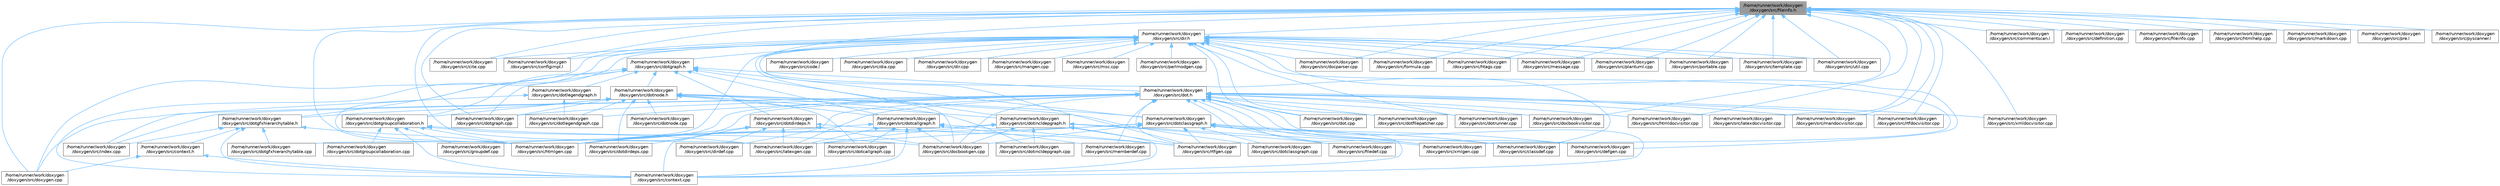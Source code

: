 digraph "/home/runner/work/doxygen/doxygen/src/fileinfo.h"
{
 // INTERACTIVE_SVG=YES
 // LATEX_PDF_SIZE
  bgcolor="transparent";
  edge [fontname=Helvetica,fontsize=10,labelfontname=Helvetica,labelfontsize=10];
  node [fontname=Helvetica,fontsize=10,shape=box,height=0.2,width=0.4];
  Node1 [id="Node000001",label="/home/runner/work/doxygen\l/doxygen/src/fileinfo.h",height=0.2,width=0.4,color="gray40", fillcolor="grey60", style="filled", fontcolor="black",tooltip=" "];
  Node1 -> Node2 [id="edge1_Node000001_Node000002",dir="back",color="steelblue1",style="solid",tooltip=" "];
  Node2 [id="Node000002",label="/home/runner/work/doxygen\l/doxygen/src/cite.cpp",height=0.2,width=0.4,color="grey40", fillcolor="white", style="filled",URL="$d5/d0b/cite_8cpp.html",tooltip=" "];
  Node1 -> Node3 [id="edge2_Node000001_Node000003",dir="back",color="steelblue1",style="solid",tooltip=" "];
  Node3 [id="Node000003",label="/home/runner/work/doxygen\l/doxygen/src/classdef.cpp",height=0.2,width=0.4,color="grey40", fillcolor="white", style="filled",URL="$de/d89/classdef_8cpp.html",tooltip=" "];
  Node1 -> Node4 [id="edge3_Node000001_Node000004",dir="back",color="steelblue1",style="solid",tooltip=" "];
  Node4 [id="Node000004",label="/home/runner/work/doxygen\l/doxygen/src/commentscan.l",height=0.2,width=0.4,color="grey40", fillcolor="white", style="filled",URL="$d7/d5f/commentscan_8l.html",tooltip=" "];
  Node1 -> Node5 [id="edge4_Node000001_Node000005",dir="back",color="steelblue1",style="solid",tooltip=" "];
  Node5 [id="Node000005",label="/home/runner/work/doxygen\l/doxygen/src/configimpl.l",height=0.2,width=0.4,color="grey40", fillcolor="white", style="filled",URL="$d9/de3/configimpl_8l.html",tooltip=" "];
  Node1 -> Node6 [id="edge5_Node000001_Node000006",dir="back",color="steelblue1",style="solid",tooltip=" "];
  Node6 [id="Node000006",label="/home/runner/work/doxygen\l/doxygen/src/definition.cpp",height=0.2,width=0.4,color="grey40", fillcolor="white", style="filled",URL="$d3/dea/definition_8cpp.html",tooltip=" "];
  Node1 -> Node7 [id="edge6_Node000001_Node000007",dir="back",color="steelblue1",style="solid",tooltip=" "];
  Node7 [id="Node000007",label="/home/runner/work/doxygen\l/doxygen/src/dir.h",height=0.2,width=0.4,color="grey40", fillcolor="white", style="filled",URL="$df/d9c/dir_8h.html",tooltip=" "];
  Node7 -> Node2 [id="edge7_Node000007_Node000002",dir="back",color="steelblue1",style="solid",tooltip=" "];
  Node7 -> Node8 [id="edge8_Node000007_Node000008",dir="back",color="steelblue1",style="solid",tooltip=" "];
  Node8 [id="Node000008",label="/home/runner/work/doxygen\l/doxygen/src/code.l",height=0.2,width=0.4,color="grey40", fillcolor="white", style="filled",URL="$da/d1f/code_8l.html",tooltip=" "];
  Node7 -> Node5 [id="edge9_Node000007_Node000005",dir="back",color="steelblue1",style="solid",tooltip=" "];
  Node7 -> Node9 [id="edge10_Node000007_Node000009",dir="back",color="steelblue1",style="solid",tooltip=" "];
  Node9 [id="Node000009",label="/home/runner/work/doxygen\l/doxygen/src/context.cpp",height=0.2,width=0.4,color="grey40", fillcolor="white", style="filled",URL="$db/d12/context_8cpp.html",tooltip=" "];
  Node7 -> Node10 [id="edge11_Node000007_Node000010",dir="back",color="steelblue1",style="solid",tooltip=" "];
  Node10 [id="Node000010",label="/home/runner/work/doxygen\l/doxygen/src/defgen.cpp",height=0.2,width=0.4,color="grey40", fillcolor="white", style="filled",URL="$d3/d17/defgen_8cpp.html",tooltip=" "];
  Node7 -> Node11 [id="edge12_Node000007_Node000011",dir="back",color="steelblue1",style="solid",tooltip=" "];
  Node11 [id="Node000011",label="/home/runner/work/doxygen\l/doxygen/src/dia.cpp",height=0.2,width=0.4,color="grey40", fillcolor="white", style="filled",URL="$d1/df5/dia_8cpp.html",tooltip=" "];
  Node7 -> Node12 [id="edge13_Node000007_Node000012",dir="back",color="steelblue1",style="solid",tooltip=" "];
  Node12 [id="Node000012",label="/home/runner/work/doxygen\l/doxygen/src/dir.cpp",height=0.2,width=0.4,color="grey40", fillcolor="white", style="filled",URL="$d3/d48/dir_8cpp.html",tooltip=" "];
  Node7 -> Node13 [id="edge14_Node000007_Node000013",dir="back",color="steelblue1",style="solid",tooltip=" "];
  Node13 [id="Node000013",label="/home/runner/work/doxygen\l/doxygen/src/docbookgen.cpp",height=0.2,width=0.4,color="grey40", fillcolor="white", style="filled",URL="$d8/d29/docbookgen_8cpp.html",tooltip=" "];
  Node7 -> Node14 [id="edge15_Node000007_Node000014",dir="back",color="steelblue1",style="solid",tooltip=" "];
  Node14 [id="Node000014",label="/home/runner/work/doxygen\l/doxygen/src/docparser.cpp",height=0.2,width=0.4,color="grey40", fillcolor="white", style="filled",URL="$da/d17/docparser_8cpp.html",tooltip=" "];
  Node7 -> Node15 [id="edge16_Node000007_Node000015",dir="back",color="steelblue1",style="solid",tooltip=" "];
  Node15 [id="Node000015",label="/home/runner/work/doxygen\l/doxygen/src/dot.cpp",height=0.2,width=0.4,color="grey40", fillcolor="white", style="filled",URL="$de/daa/dot_8cpp.html",tooltip=" "];
  Node7 -> Node16 [id="edge17_Node000007_Node000016",dir="back",color="steelblue1",style="solid",tooltip=" "];
  Node16 [id="Node000016",label="/home/runner/work/doxygen\l/doxygen/src/dotfilepatcher.cpp",height=0.2,width=0.4,color="grey40", fillcolor="white", style="filled",URL="$d9/d92/dotfilepatcher_8cpp.html",tooltip=" "];
  Node7 -> Node17 [id="edge18_Node000007_Node000017",dir="back",color="steelblue1",style="solid",tooltip=" "];
  Node17 [id="Node000017",label="/home/runner/work/doxygen\l/doxygen/src/dotgfxhierarchytable.cpp",height=0.2,width=0.4,color="grey40", fillcolor="white", style="filled",URL="$d4/d09/dotgfxhierarchytable_8cpp.html",tooltip=" "];
  Node7 -> Node18 [id="edge19_Node000007_Node000018",dir="back",color="steelblue1",style="solid",tooltip=" "];
  Node18 [id="Node000018",label="/home/runner/work/doxygen\l/doxygen/src/dotgraph.h",height=0.2,width=0.4,color="grey40", fillcolor="white", style="filled",URL="$d0/daa/dotgraph_8h.html",tooltip=" "];
  Node18 -> Node19 [id="edge20_Node000018_Node000019",dir="back",color="steelblue1",style="solid",tooltip=" "];
  Node19 [id="Node000019",label="/home/runner/work/doxygen\l/doxygen/src/dot.h",height=0.2,width=0.4,color="grey40", fillcolor="white", style="filled",URL="$d6/d4a/dot_8h.html",tooltip=" "];
  Node19 -> Node3 [id="edge21_Node000019_Node000003",dir="back",color="steelblue1",style="solid",tooltip=" "];
  Node19 -> Node9 [id="edge22_Node000019_Node000009",dir="back",color="steelblue1",style="solid",tooltip=" "];
  Node19 -> Node10 [id="edge23_Node000019_Node000010",dir="back",color="steelblue1",style="solid",tooltip=" "];
  Node19 -> Node20 [id="edge24_Node000019_Node000020",dir="back",color="steelblue1",style="solid",tooltip=" "];
  Node20 [id="Node000020",label="/home/runner/work/doxygen\l/doxygen/src/dirdef.cpp",height=0.2,width=0.4,color="grey40", fillcolor="white", style="filled",URL="$d8/d52/dirdef_8cpp.html",tooltip=" "];
  Node19 -> Node13 [id="edge25_Node000019_Node000013",dir="back",color="steelblue1",style="solid",tooltip=" "];
  Node19 -> Node21 [id="edge26_Node000019_Node000021",dir="back",color="steelblue1",style="solid",tooltip=" "];
  Node21 [id="Node000021",label="/home/runner/work/doxygen\l/doxygen/src/docbookvisitor.cpp",height=0.2,width=0.4,color="grey40", fillcolor="white", style="filled",URL="$dc/d05/docbookvisitor_8cpp.html",tooltip=" "];
  Node19 -> Node15 [id="edge27_Node000019_Node000015",dir="back",color="steelblue1",style="solid",tooltip=" "];
  Node19 -> Node16 [id="edge28_Node000019_Node000016",dir="back",color="steelblue1",style="solid",tooltip=" "];
  Node19 -> Node22 [id="edge29_Node000019_Node000022",dir="back",color="steelblue1",style="solid",tooltip=" "];
  Node22 [id="Node000022",label="/home/runner/work/doxygen\l/doxygen/src/dotgraph.cpp",height=0.2,width=0.4,color="grey40", fillcolor="white", style="filled",URL="$de/d45/dotgraph_8cpp.html",tooltip=" "];
  Node19 -> Node23 [id="edge30_Node000019_Node000023",dir="back",color="steelblue1",style="solid",tooltip=" "];
  Node23 [id="Node000023",label="/home/runner/work/doxygen\l/doxygen/src/dotlegendgraph.cpp",height=0.2,width=0.4,color="grey40", fillcolor="white", style="filled",URL="$d4/d33/dotlegendgraph_8cpp.html",tooltip=" "];
  Node19 -> Node24 [id="edge31_Node000019_Node000024",dir="back",color="steelblue1",style="solid",tooltip=" "];
  Node24 [id="Node000024",label="/home/runner/work/doxygen\l/doxygen/src/dotrunner.cpp",height=0.2,width=0.4,color="grey40", fillcolor="white", style="filled",URL="$d1/dfe/dotrunner_8cpp.html",tooltip=" "];
  Node19 -> Node25 [id="edge32_Node000019_Node000025",dir="back",color="steelblue1",style="solid",tooltip=" "];
  Node25 [id="Node000025",label="/home/runner/work/doxygen\l/doxygen/src/doxygen.cpp",height=0.2,width=0.4,color="grey40", fillcolor="white", style="filled",URL="$dc/d98/doxygen_8cpp.html",tooltip=" "];
  Node19 -> Node26 [id="edge33_Node000019_Node000026",dir="back",color="steelblue1",style="solid",tooltip=" "];
  Node26 [id="Node000026",label="/home/runner/work/doxygen\l/doxygen/src/filedef.cpp",height=0.2,width=0.4,color="grey40", fillcolor="white", style="filled",URL="$d6/ddc/filedef_8cpp.html",tooltip=" "];
  Node19 -> Node27 [id="edge34_Node000019_Node000027",dir="back",color="steelblue1",style="solid",tooltip=" "];
  Node27 [id="Node000027",label="/home/runner/work/doxygen\l/doxygen/src/groupdef.cpp",height=0.2,width=0.4,color="grey40", fillcolor="white", style="filled",URL="$d6/d42/groupdef_8cpp.html",tooltip=" "];
  Node19 -> Node28 [id="edge35_Node000019_Node000028",dir="back",color="steelblue1",style="solid",tooltip=" "];
  Node28 [id="Node000028",label="/home/runner/work/doxygen\l/doxygen/src/htmldocvisitor.cpp",height=0.2,width=0.4,color="grey40", fillcolor="white", style="filled",URL="$da/db0/htmldocvisitor_8cpp.html",tooltip=" "];
  Node19 -> Node29 [id="edge36_Node000019_Node000029",dir="back",color="steelblue1",style="solid",tooltip=" "];
  Node29 [id="Node000029",label="/home/runner/work/doxygen\l/doxygen/src/htmlgen.cpp",height=0.2,width=0.4,color="grey40", fillcolor="white", style="filled",URL="$d8/d6e/htmlgen_8cpp.html",tooltip=" "];
  Node19 -> Node30 [id="edge37_Node000019_Node000030",dir="back",color="steelblue1",style="solid",tooltip=" "];
  Node30 [id="Node000030",label="/home/runner/work/doxygen\l/doxygen/src/index.cpp",height=0.2,width=0.4,color="grey40", fillcolor="white", style="filled",URL="$db/d14/index_8cpp.html",tooltip="This file contains functions for the various index pages."];
  Node19 -> Node31 [id="edge38_Node000019_Node000031",dir="back",color="steelblue1",style="solid",tooltip=" "];
  Node31 [id="Node000031",label="/home/runner/work/doxygen\l/doxygen/src/latexdocvisitor.cpp",height=0.2,width=0.4,color="grey40", fillcolor="white", style="filled",URL="$d1/d4e/latexdocvisitor_8cpp.html",tooltip=" "];
  Node19 -> Node32 [id="edge39_Node000019_Node000032",dir="back",color="steelblue1",style="solid",tooltip=" "];
  Node32 [id="Node000032",label="/home/runner/work/doxygen\l/doxygen/src/latexgen.cpp",height=0.2,width=0.4,color="grey40", fillcolor="white", style="filled",URL="$d4/d42/latexgen_8cpp.html",tooltip=" "];
  Node19 -> Node33 [id="edge40_Node000019_Node000033",dir="back",color="steelblue1",style="solid",tooltip=" "];
  Node33 [id="Node000033",label="/home/runner/work/doxygen\l/doxygen/src/mandocvisitor.cpp",height=0.2,width=0.4,color="grey40", fillcolor="white", style="filled",URL="$d8/dde/mandocvisitor_8cpp.html",tooltip=" "];
  Node19 -> Node34 [id="edge41_Node000019_Node000034",dir="back",color="steelblue1",style="solid",tooltip=" "];
  Node34 [id="Node000034",label="/home/runner/work/doxygen\l/doxygen/src/memberdef.cpp",height=0.2,width=0.4,color="grey40", fillcolor="white", style="filled",URL="$d0/d72/memberdef_8cpp.html",tooltip=" "];
  Node19 -> Node35 [id="edge42_Node000019_Node000035",dir="back",color="steelblue1",style="solid",tooltip=" "];
  Node35 [id="Node000035",label="/home/runner/work/doxygen\l/doxygen/src/rtfdocvisitor.cpp",height=0.2,width=0.4,color="grey40", fillcolor="white", style="filled",URL="$de/d9a/rtfdocvisitor_8cpp.html",tooltip=" "];
  Node19 -> Node36 [id="edge43_Node000019_Node000036",dir="back",color="steelblue1",style="solid",tooltip=" "];
  Node36 [id="Node000036",label="/home/runner/work/doxygen\l/doxygen/src/rtfgen.cpp",height=0.2,width=0.4,color="grey40", fillcolor="white", style="filled",URL="$d0/d9c/rtfgen_8cpp.html",tooltip=" "];
  Node19 -> Node37 [id="edge44_Node000019_Node000037",dir="back",color="steelblue1",style="solid",tooltip=" "];
  Node37 [id="Node000037",label="/home/runner/work/doxygen\l/doxygen/src/xmldocvisitor.cpp",height=0.2,width=0.4,color="grey40", fillcolor="white", style="filled",URL="$dd/db6/xmldocvisitor_8cpp.html",tooltip=" "];
  Node19 -> Node38 [id="edge45_Node000019_Node000038",dir="back",color="steelblue1",style="solid",tooltip=" "];
  Node38 [id="Node000038",label="/home/runner/work/doxygen\l/doxygen/src/xmlgen.cpp",height=0.2,width=0.4,color="grey40", fillcolor="white", style="filled",URL="$d0/dc3/xmlgen_8cpp.html",tooltip=" "];
  Node18 -> Node39 [id="edge46_Node000018_Node000039",dir="back",color="steelblue1",style="solid",tooltip=" "];
  Node39 [id="Node000039",label="/home/runner/work/doxygen\l/doxygen/src/dotcallgraph.h",height=0.2,width=0.4,color="grey40", fillcolor="white", style="filled",URL="$dc/dcf/dotcallgraph_8h.html",tooltip=" "];
  Node39 -> Node9 [id="edge47_Node000039_Node000009",dir="back",color="steelblue1",style="solid",tooltip=" "];
  Node39 -> Node13 [id="edge48_Node000039_Node000013",dir="back",color="steelblue1",style="solid",tooltip=" "];
  Node39 -> Node40 [id="edge49_Node000039_Node000040",dir="back",color="steelblue1",style="solid",tooltip=" "];
  Node40 [id="Node000040",label="/home/runner/work/doxygen\l/doxygen/src/dotcallgraph.cpp",height=0.2,width=0.4,color="grey40", fillcolor="white", style="filled",URL="$d4/dd5/dotcallgraph_8cpp.html",tooltip=" "];
  Node39 -> Node29 [id="edge50_Node000039_Node000029",dir="back",color="steelblue1",style="solid",tooltip=" "];
  Node39 -> Node32 [id="edge51_Node000039_Node000032",dir="back",color="steelblue1",style="solid",tooltip=" "];
  Node39 -> Node34 [id="edge52_Node000039_Node000034",dir="back",color="steelblue1",style="solid",tooltip=" "];
  Node39 -> Node36 [id="edge53_Node000039_Node000036",dir="back",color="steelblue1",style="solid",tooltip=" "];
  Node18 -> Node41 [id="edge54_Node000018_Node000041",dir="back",color="steelblue1",style="solid",tooltip=" "];
  Node41 [id="Node000041",label="/home/runner/work/doxygen\l/doxygen/src/dotclassgraph.h",height=0.2,width=0.4,color="grey40", fillcolor="white", style="filled",URL="$d5/d04/dotclassgraph_8h.html",tooltip=" "];
  Node41 -> Node3 [id="edge55_Node000041_Node000003",dir="back",color="steelblue1",style="solid",tooltip=" "];
  Node41 -> Node9 [id="edge56_Node000041_Node000009",dir="back",color="steelblue1",style="solid",tooltip=" "];
  Node41 -> Node10 [id="edge57_Node000041_Node000010",dir="back",color="steelblue1",style="solid",tooltip=" "];
  Node41 -> Node13 [id="edge58_Node000041_Node000013",dir="back",color="steelblue1",style="solid",tooltip=" "];
  Node41 -> Node42 [id="edge59_Node000041_Node000042",dir="back",color="steelblue1",style="solid",tooltip=" "];
  Node42 [id="Node000042",label="/home/runner/work/doxygen\l/doxygen/src/dotclassgraph.cpp",height=0.2,width=0.4,color="grey40", fillcolor="white", style="filled",URL="$d4/dcd/dotclassgraph_8cpp.html",tooltip=" "];
  Node41 -> Node29 [id="edge60_Node000041_Node000029",dir="back",color="steelblue1",style="solid",tooltip=" "];
  Node41 -> Node32 [id="edge61_Node000041_Node000032",dir="back",color="steelblue1",style="solid",tooltip=" "];
  Node41 -> Node36 [id="edge62_Node000041_Node000036",dir="back",color="steelblue1",style="solid",tooltip=" "];
  Node41 -> Node38 [id="edge63_Node000041_Node000038",dir="back",color="steelblue1",style="solid",tooltip=" "];
  Node18 -> Node43 [id="edge64_Node000018_Node000043",dir="back",color="steelblue1",style="solid",tooltip=" "];
  Node43 [id="Node000043",label="/home/runner/work/doxygen\l/doxygen/src/dotdirdeps.h",height=0.2,width=0.4,color="grey40", fillcolor="white", style="filled",URL="$d3/dcf/dotdirdeps_8h.html",tooltip=" "];
  Node43 -> Node9 [id="edge65_Node000043_Node000009",dir="back",color="steelblue1",style="solid",tooltip=" "];
  Node43 -> Node20 [id="edge66_Node000043_Node000020",dir="back",color="steelblue1",style="solid",tooltip=" "];
  Node43 -> Node13 [id="edge67_Node000043_Node000013",dir="back",color="steelblue1",style="solid",tooltip=" "];
  Node43 -> Node44 [id="edge68_Node000043_Node000044",dir="back",color="steelblue1",style="solid",tooltip=" "];
  Node44 [id="Node000044",label="/home/runner/work/doxygen\l/doxygen/src/dotdirdeps.cpp",height=0.2,width=0.4,color="grey40", fillcolor="white", style="filled",URL="$da/d45/dotdirdeps_8cpp.html",tooltip=" "];
  Node43 -> Node29 [id="edge69_Node000043_Node000029",dir="back",color="steelblue1",style="solid",tooltip=" "];
  Node43 -> Node32 [id="edge70_Node000043_Node000032",dir="back",color="steelblue1",style="solid",tooltip=" "];
  Node43 -> Node36 [id="edge71_Node000043_Node000036",dir="back",color="steelblue1",style="solid",tooltip=" "];
  Node18 -> Node45 [id="edge72_Node000018_Node000045",dir="back",color="steelblue1",style="solid",tooltip=" "];
  Node45 [id="Node000045",label="/home/runner/work/doxygen\l/doxygen/src/dotgfxhierarchytable.h",height=0.2,width=0.4,color="grey40", fillcolor="white", style="filled",URL="$d2/de7/dotgfxhierarchytable_8h.html",tooltip=" "];
  Node45 -> Node9 [id="edge73_Node000045_Node000009",dir="back",color="steelblue1",style="solid",tooltip=" "];
  Node45 -> Node46 [id="edge74_Node000045_Node000046",dir="back",color="steelblue1",style="solid",tooltip=" "];
  Node46 [id="Node000046",label="/home/runner/work/doxygen\l/doxygen/src/context.h",height=0.2,width=0.4,color="grey40", fillcolor="white", style="filled",URL="$dc/d1e/context_8h.html",tooltip=" "];
  Node46 -> Node9 [id="edge75_Node000046_Node000009",dir="back",color="steelblue1",style="solid",tooltip=" "];
  Node46 -> Node25 [id="edge76_Node000046_Node000025",dir="back",color="steelblue1",style="solid",tooltip=" "];
  Node45 -> Node17 [id="edge77_Node000045_Node000017",dir="back",color="steelblue1",style="solid",tooltip=" "];
  Node45 -> Node29 [id="edge78_Node000045_Node000029",dir="back",color="steelblue1",style="solid",tooltip=" "];
  Node45 -> Node30 [id="edge79_Node000045_Node000030",dir="back",color="steelblue1",style="solid",tooltip=" "];
  Node18 -> Node22 [id="edge80_Node000018_Node000022",dir="back",color="steelblue1",style="solid",tooltip=" "];
  Node18 -> Node47 [id="edge81_Node000018_Node000047",dir="back",color="steelblue1",style="solid",tooltip=" "];
  Node47 [id="Node000047",label="/home/runner/work/doxygen\l/doxygen/src/dotgroupcollaboration.h",height=0.2,width=0.4,color="grey40", fillcolor="white", style="filled",URL="$d7/d99/dotgroupcollaboration_8h.html",tooltip=" "];
  Node47 -> Node9 [id="edge82_Node000047_Node000009",dir="back",color="steelblue1",style="solid",tooltip=" "];
  Node47 -> Node13 [id="edge83_Node000047_Node000013",dir="back",color="steelblue1",style="solid",tooltip=" "];
  Node47 -> Node48 [id="edge84_Node000047_Node000048",dir="back",color="steelblue1",style="solid",tooltip=" "];
  Node48 [id="Node000048",label="/home/runner/work/doxygen\l/doxygen/src/dotgroupcollaboration.cpp",height=0.2,width=0.4,color="grey40", fillcolor="white", style="filled",URL="$d1/d86/dotgroupcollaboration_8cpp.html",tooltip=" "];
  Node47 -> Node27 [id="edge85_Node000047_Node000027",dir="back",color="steelblue1",style="solid",tooltip=" "];
  Node47 -> Node29 [id="edge86_Node000047_Node000029",dir="back",color="steelblue1",style="solid",tooltip=" "];
  Node47 -> Node32 [id="edge87_Node000047_Node000032",dir="back",color="steelblue1",style="solid",tooltip=" "];
  Node18 -> Node49 [id="edge88_Node000018_Node000049",dir="back",color="steelblue1",style="solid",tooltip=" "];
  Node49 [id="Node000049",label="/home/runner/work/doxygen\l/doxygen/src/dotincldepgraph.h",height=0.2,width=0.4,color="grey40", fillcolor="white", style="filled",URL="$dd/d8c/dotincldepgraph_8h.html",tooltip=" "];
  Node49 -> Node9 [id="edge89_Node000049_Node000009",dir="back",color="steelblue1",style="solid",tooltip=" "];
  Node49 -> Node13 [id="edge90_Node000049_Node000013",dir="back",color="steelblue1",style="solid",tooltip=" "];
  Node49 -> Node50 [id="edge91_Node000049_Node000050",dir="back",color="steelblue1",style="solid",tooltip=" "];
  Node50 [id="Node000050",label="/home/runner/work/doxygen\l/doxygen/src/dotincldepgraph.cpp",height=0.2,width=0.4,color="grey40", fillcolor="white", style="filled",URL="$da/d57/dotincldepgraph_8cpp.html",tooltip=" "];
  Node49 -> Node26 [id="edge92_Node000049_Node000026",dir="back",color="steelblue1",style="solid",tooltip=" "];
  Node49 -> Node29 [id="edge93_Node000049_Node000029",dir="back",color="steelblue1",style="solid",tooltip=" "];
  Node49 -> Node32 [id="edge94_Node000049_Node000032",dir="back",color="steelblue1",style="solid",tooltip=" "];
  Node49 -> Node36 [id="edge95_Node000049_Node000036",dir="back",color="steelblue1",style="solid",tooltip=" "];
  Node49 -> Node38 [id="edge96_Node000049_Node000038",dir="back",color="steelblue1",style="solid",tooltip=" "];
  Node18 -> Node51 [id="edge97_Node000018_Node000051",dir="back",color="steelblue1",style="solid",tooltip=" "];
  Node51 [id="Node000051",label="/home/runner/work/doxygen\l/doxygen/src/dotlegendgraph.h",height=0.2,width=0.4,color="grey40", fillcolor="white", style="filled",URL="$d5/d76/dotlegendgraph_8h.html",tooltip=" "];
  Node51 -> Node23 [id="edge98_Node000051_Node000023",dir="back",color="steelblue1",style="solid",tooltip=" "];
  Node51 -> Node30 [id="edge99_Node000051_Node000030",dir="back",color="steelblue1",style="solid",tooltip=" "];
  Node18 -> Node52 [id="edge100_Node000018_Node000052",dir="back",color="steelblue1",style="solid",tooltip=" "];
  Node52 [id="Node000052",label="/home/runner/work/doxygen\l/doxygen/src/dotnode.h",height=0.2,width=0.4,color="grey40", fillcolor="white", style="filled",URL="$d8/d3b/dotnode_8h.html",tooltip=" "];
  Node52 -> Node40 [id="edge101_Node000052_Node000040",dir="back",color="steelblue1",style="solid",tooltip=" "];
  Node52 -> Node39 [id="edge102_Node000052_Node000039",dir="back",color="steelblue1",style="solid",tooltip=" "];
  Node52 -> Node42 [id="edge103_Node000052_Node000042",dir="back",color="steelblue1",style="solid",tooltip=" "];
  Node52 -> Node41 [id="edge104_Node000052_Node000041",dir="back",color="steelblue1",style="solid",tooltip=" "];
  Node52 -> Node44 [id="edge105_Node000052_Node000044",dir="back",color="steelblue1",style="solid",tooltip=" "];
  Node52 -> Node45 [id="edge106_Node000052_Node000045",dir="back",color="steelblue1",style="solid",tooltip=" "];
  Node52 -> Node22 [id="edge107_Node000052_Node000022",dir="back",color="steelblue1",style="solid",tooltip=" "];
  Node52 -> Node47 [id="edge108_Node000052_Node000047",dir="back",color="steelblue1",style="solid",tooltip=" "];
  Node52 -> Node50 [id="edge109_Node000052_Node000050",dir="back",color="steelblue1",style="solid",tooltip=" "];
  Node52 -> Node49 [id="edge110_Node000052_Node000049",dir="back",color="steelblue1",style="solid",tooltip=" "];
  Node52 -> Node23 [id="edge111_Node000052_Node000023",dir="back",color="steelblue1",style="solid",tooltip=" "];
  Node52 -> Node53 [id="edge112_Node000052_Node000053",dir="back",color="steelblue1",style="solid",tooltip=" "];
  Node53 [id="Node000053",label="/home/runner/work/doxygen\l/doxygen/src/dotnode.cpp",height=0.2,width=0.4,color="grey40", fillcolor="white", style="filled",URL="$df/d58/dotnode_8cpp.html",tooltip=" "];
  Node7 -> Node24 [id="edge113_Node000007_Node000024",dir="back",color="steelblue1",style="solid",tooltip=" "];
  Node7 -> Node25 [id="edge114_Node000007_Node000025",dir="back",color="steelblue1",style="solid",tooltip=" "];
  Node7 -> Node54 [id="edge115_Node000007_Node000054",dir="back",color="steelblue1",style="solid",tooltip=" "];
  Node54 [id="Node000054",label="/home/runner/work/doxygen\l/doxygen/src/formula.cpp",height=0.2,width=0.4,color="grey40", fillcolor="white", style="filled",URL="$d7/d5b/formula_8cpp.html",tooltip=" "];
  Node7 -> Node55 [id="edge116_Node000007_Node000055",dir="back",color="steelblue1",style="solid",tooltip=" "];
  Node55 [id="Node000055",label="/home/runner/work/doxygen\l/doxygen/src/htags.cpp",height=0.2,width=0.4,color="grey40", fillcolor="white", style="filled",URL="$d9/db7/htags_8cpp.html",tooltip=" "];
  Node7 -> Node29 [id="edge117_Node000007_Node000029",dir="back",color="steelblue1",style="solid",tooltip=" "];
  Node7 -> Node56 [id="edge118_Node000007_Node000056",dir="back",color="steelblue1",style="solid",tooltip=" "];
  Node56 [id="Node000056",label="/home/runner/work/doxygen\l/doxygen/src/mangen.cpp",height=0.2,width=0.4,color="grey40", fillcolor="white", style="filled",URL="$d7/de7/mangen_8cpp.html",tooltip=" "];
  Node7 -> Node57 [id="edge119_Node000007_Node000057",dir="back",color="steelblue1",style="solid",tooltip=" "];
  Node57 [id="Node000057",label="/home/runner/work/doxygen\l/doxygen/src/message.cpp",height=0.2,width=0.4,color="grey40", fillcolor="white", style="filled",URL="$d8/d6a/message_8cpp.html",tooltip=" "];
  Node7 -> Node58 [id="edge120_Node000007_Node000058",dir="back",color="steelblue1",style="solid",tooltip=" "];
  Node58 [id="Node000058",label="/home/runner/work/doxygen\l/doxygen/src/msc.cpp",height=0.2,width=0.4,color="grey40", fillcolor="white", style="filled",URL="$db/d33/msc_8cpp.html",tooltip=" "];
  Node7 -> Node59 [id="edge121_Node000007_Node000059",dir="back",color="steelblue1",style="solid",tooltip=" "];
  Node59 [id="Node000059",label="/home/runner/work/doxygen\l/doxygen/src/perlmodgen.cpp",height=0.2,width=0.4,color="grey40", fillcolor="white", style="filled",URL="$de/dd0/perlmodgen_8cpp.html",tooltip=" "];
  Node7 -> Node60 [id="edge122_Node000007_Node000060",dir="back",color="steelblue1",style="solid",tooltip=" "];
  Node60 [id="Node000060",label="/home/runner/work/doxygen\l/doxygen/src/plantuml.cpp",height=0.2,width=0.4,color="grey40", fillcolor="white", style="filled",URL="$d7/d5b/plantuml_8cpp.html",tooltip=" "];
  Node7 -> Node61 [id="edge123_Node000007_Node000061",dir="back",color="steelblue1",style="solid",tooltip=" "];
  Node61 [id="Node000061",label="/home/runner/work/doxygen\l/doxygen/src/portable.cpp",height=0.2,width=0.4,color="grey40", fillcolor="white", style="filled",URL="$d0/d1c/portable_8cpp.html",tooltip=" "];
  Node7 -> Node36 [id="edge124_Node000007_Node000036",dir="back",color="steelblue1",style="solid",tooltip=" "];
  Node7 -> Node62 [id="edge125_Node000007_Node000062",dir="back",color="steelblue1",style="solid",tooltip=" "];
  Node62 [id="Node000062",label="/home/runner/work/doxygen\l/doxygen/src/template.cpp",height=0.2,width=0.4,color="grey40", fillcolor="white", style="filled",URL="$df/d54/template_8cpp.html",tooltip=" "];
  Node7 -> Node63 [id="edge126_Node000007_Node000063",dir="back",color="steelblue1",style="solid",tooltip=" "];
  Node63 [id="Node000063",label="/home/runner/work/doxygen\l/doxygen/src/util.cpp",height=0.2,width=0.4,color="grey40", fillcolor="white", style="filled",URL="$df/d2d/util_8cpp.html",tooltip=" "];
  Node7 -> Node38 [id="edge127_Node000007_Node000038",dir="back",color="steelblue1",style="solid",tooltip=" "];
  Node1 -> Node21 [id="edge128_Node000001_Node000021",dir="back",color="steelblue1",style="solid",tooltip=" "];
  Node1 -> Node14 [id="edge129_Node000001_Node000014",dir="back",color="steelblue1",style="solid",tooltip=" "];
  Node1 -> Node22 [id="edge130_Node000001_Node000022",dir="back",color="steelblue1",style="solid",tooltip=" "];
  Node1 -> Node25 [id="edge131_Node000001_Node000025",dir="back",color="steelblue1",style="solid",tooltip=" "];
  Node1 -> Node64 [id="edge132_Node000001_Node000064",dir="back",color="steelblue1",style="solid",tooltip=" "];
  Node64 [id="Node000064",label="/home/runner/work/doxygen\l/doxygen/src/fileinfo.cpp",height=0.2,width=0.4,color="grey40", fillcolor="white", style="filled",URL="$db/dbc/fileinfo_8cpp.html",tooltip=" "];
  Node1 -> Node54 [id="edge133_Node000001_Node000054",dir="back",color="steelblue1",style="solid",tooltip=" "];
  Node1 -> Node55 [id="edge134_Node000001_Node000055",dir="back",color="steelblue1",style="solid",tooltip=" "];
  Node1 -> Node28 [id="edge135_Node000001_Node000028",dir="back",color="steelblue1",style="solid",tooltip=" "];
  Node1 -> Node29 [id="edge136_Node000001_Node000029",dir="back",color="steelblue1",style="solid",tooltip=" "];
  Node1 -> Node65 [id="edge137_Node000001_Node000065",dir="back",color="steelblue1",style="solid",tooltip=" "];
  Node65 [id="Node000065",label="/home/runner/work/doxygen\l/doxygen/src/htmlhelp.cpp",height=0.2,width=0.4,color="grey40", fillcolor="white", style="filled",URL="$d3/d4b/htmlhelp_8cpp.html",tooltip=" "];
  Node1 -> Node31 [id="edge138_Node000001_Node000031",dir="back",color="steelblue1",style="solid",tooltip=" "];
  Node1 -> Node32 [id="edge139_Node000001_Node000032",dir="back",color="steelblue1",style="solid",tooltip=" "];
  Node1 -> Node33 [id="edge140_Node000001_Node000033",dir="back",color="steelblue1",style="solid",tooltip=" "];
  Node1 -> Node66 [id="edge141_Node000001_Node000066",dir="back",color="steelblue1",style="solid",tooltip=" "];
  Node66 [id="Node000066",label="/home/runner/work/doxygen\l/doxygen/src/markdown.cpp",height=0.2,width=0.4,color="grey40", fillcolor="white", style="filled",URL="$de/d04/markdown_8cpp.html",tooltip=" "];
  Node1 -> Node57 [id="edge142_Node000001_Node000057",dir="back",color="steelblue1",style="solid",tooltip=" "];
  Node1 -> Node60 [id="edge143_Node000001_Node000060",dir="back",color="steelblue1",style="solid",tooltip=" "];
  Node1 -> Node61 [id="edge144_Node000001_Node000061",dir="back",color="steelblue1",style="solid",tooltip=" "];
  Node1 -> Node67 [id="edge145_Node000001_Node000067",dir="back",color="steelblue1",style="solid",tooltip=" "];
  Node67 [id="Node000067",label="/home/runner/work/doxygen\l/doxygen/src/pre.l",height=0.2,width=0.4,color="grey40", fillcolor="white", style="filled",URL="$d0/da7/pre_8l.html",tooltip=" "];
  Node1 -> Node68 [id="edge146_Node000001_Node000068",dir="back",color="steelblue1",style="solid",tooltip=" "];
  Node68 [id="Node000068",label="/home/runner/work/doxygen\l/doxygen/src/pyscanner.l",height=0.2,width=0.4,color="grey40", fillcolor="white", style="filled",URL="$de/d2b/pyscanner_8l.html",tooltip=" "];
  Node1 -> Node35 [id="edge147_Node000001_Node000035",dir="back",color="steelblue1",style="solid",tooltip=" "];
  Node1 -> Node62 [id="edge148_Node000001_Node000062",dir="back",color="steelblue1",style="solid",tooltip=" "];
  Node1 -> Node63 [id="edge149_Node000001_Node000063",dir="back",color="steelblue1",style="solid",tooltip=" "];
  Node1 -> Node37 [id="edge150_Node000001_Node000037",dir="back",color="steelblue1",style="solid",tooltip=" "];
}
